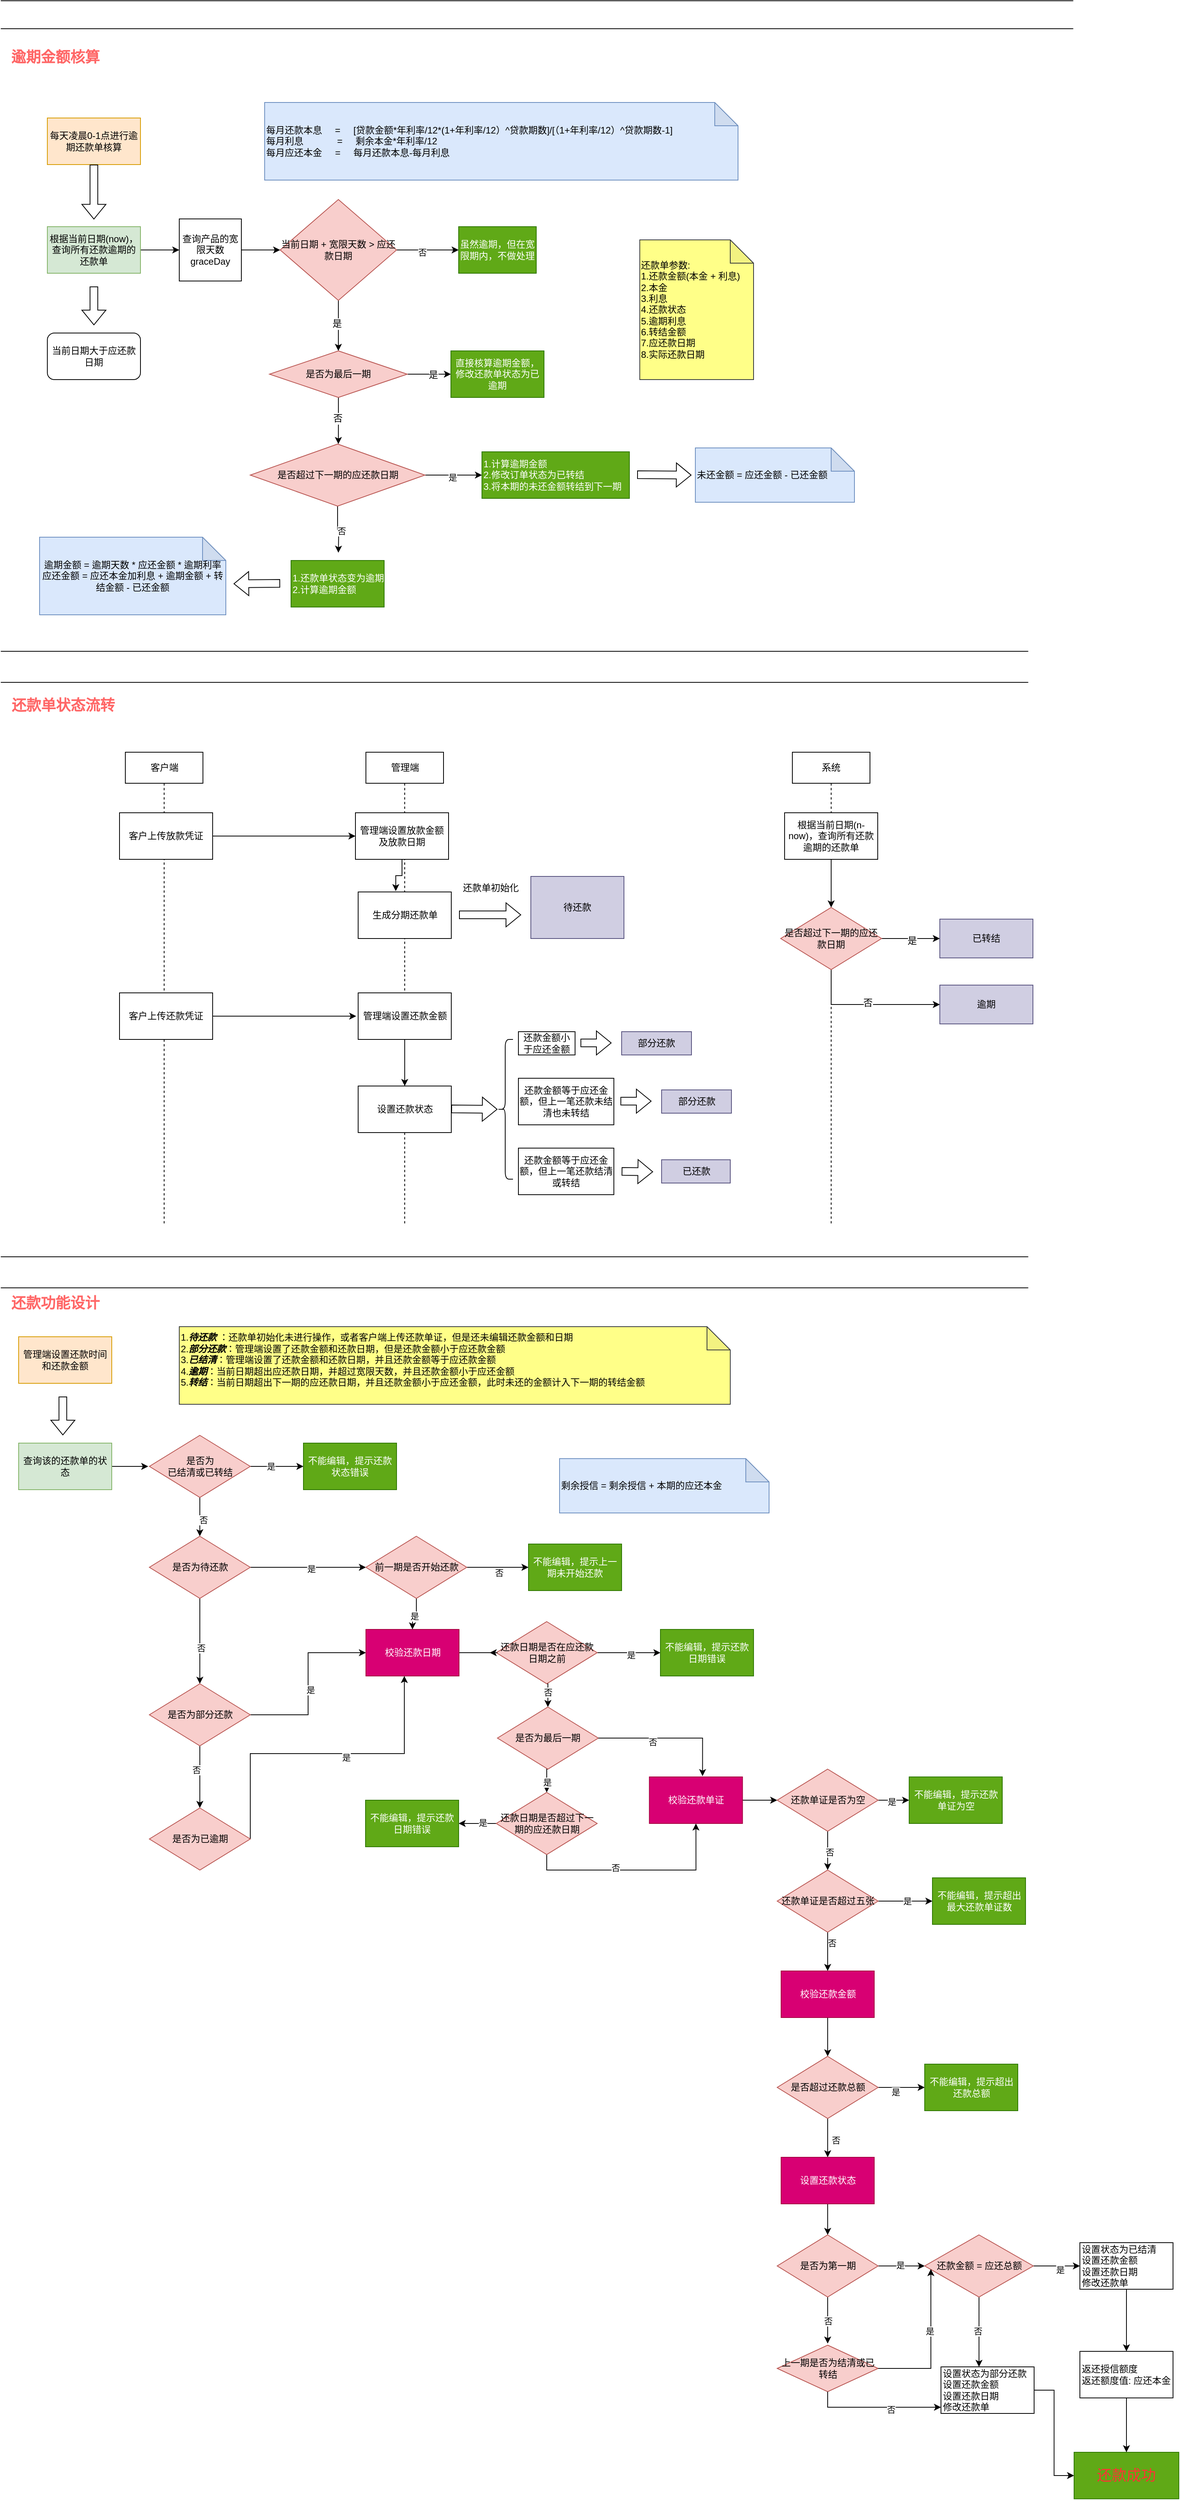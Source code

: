 <mxfile version="22.0.4" type="github">
  <diagram name="第 1 页" id="Aw3Pf0h6sJnKODZOu8LF">
    <mxGraphModel dx="1366" dy="710" grid="1" gridSize="10" guides="1" tooltips="1" connect="1" arrows="1" fold="1" page="1" pageScale="1" pageWidth="827" pageHeight="1169" math="0" shadow="0">
      <root>
        <mxCell id="0" />
        <mxCell id="1" parent="0" />
        <mxCell id="IFvYXQbIsYziRsAE9J6--2" value="每天凌晨0-1点进行逾期还款单核算" style="rounded=0;whiteSpace=wrap;html=1;fillColor=#ffe6cc;strokeColor=#d79b00;" parent="1" vertex="1">
          <mxGeometry x="100" y="183" width="120" height="60" as="geometry" />
        </mxCell>
        <mxCell id="IFvYXQbIsYziRsAE9J6--5" style="edgeStyle=orthogonalEdgeStyle;rounded=0;orthogonalLoop=1;jettySize=auto;html=1;exitX=1;exitY=0.5;exitDx=0;exitDy=0;" parent="1" source="IFvYXQbIsYziRsAE9J6--3" edge="1">
          <mxGeometry relative="1" as="geometry">
            <mxPoint x="270" y="353" as="targetPoint" />
          </mxGeometry>
        </mxCell>
        <mxCell id="IFvYXQbIsYziRsAE9J6--3" value="根据当前日期(now)，查询所有还款逾期的还款单" style="rounded=0;whiteSpace=wrap;html=1;fillColor=#d5e8d4;strokeColor=#82b366;" parent="1" vertex="1">
          <mxGeometry x="100" y="323" width="120" height="60" as="geometry" />
        </mxCell>
        <mxCell id="IFvYXQbIsYziRsAE9J6--4" value="" style="shape=flexArrow;endArrow=classic;html=1;rounded=0;" parent="1" source="IFvYXQbIsYziRsAE9J6--2" edge="1">
          <mxGeometry width="50" height="50" relative="1" as="geometry">
            <mxPoint x="160" y="293" as="sourcePoint" />
            <mxPoint x="160" y="313.711" as="targetPoint" />
          </mxGeometry>
        </mxCell>
        <mxCell id="IFvYXQbIsYziRsAE9J6--8" style="edgeStyle=orthogonalEdgeStyle;rounded=0;orthogonalLoop=1;jettySize=auto;html=1;" parent="1" source="IFvYXQbIsYziRsAE9J6--7" edge="1">
          <mxGeometry relative="1" as="geometry">
            <mxPoint x="400" y="353" as="targetPoint" />
          </mxGeometry>
        </mxCell>
        <mxCell id="IFvYXQbIsYziRsAE9J6--7" value="&lt;div&gt;查询产品的宽限天数&lt;/div&gt;&lt;div&gt;graceDay&lt;br&gt;&lt;/div&gt;" style="whiteSpace=wrap;html=1;aspect=fixed;" parent="1" vertex="1">
          <mxGeometry x="270" y="313" width="80" height="80" as="geometry" />
        </mxCell>
        <mxCell id="IFvYXQbIsYziRsAE9J6--11" style="edgeStyle=orthogonalEdgeStyle;rounded=0;orthogonalLoop=1;jettySize=auto;html=1;" parent="1" source="IFvYXQbIsYziRsAE9J6--9" edge="1">
          <mxGeometry relative="1" as="geometry">
            <mxPoint x="630" y="353" as="targetPoint" />
          </mxGeometry>
        </mxCell>
        <mxCell id="IFvYXQbIsYziRsAE9J6--12" value="否" style="edgeLabel;html=1;align=center;verticalAlign=middle;resizable=0;points=[];" parent="IFvYXQbIsYziRsAE9J6--11" vertex="1" connectable="0">
          <mxGeometry x="-0.18" y="-3" relative="1" as="geometry">
            <mxPoint as="offset" />
          </mxGeometry>
        </mxCell>
        <mxCell id="Zr8373-K24QdLeZp-8y8-16" style="edgeStyle=orthogonalEdgeStyle;rounded=0;orthogonalLoop=1;jettySize=auto;html=1;exitX=0.5;exitY=1;exitDx=0;exitDy=0;fontFamily=Helvetica;fontSize=12;fontColor=default;" parent="1" source="IFvYXQbIsYziRsAE9J6--9" edge="1">
          <mxGeometry relative="1" as="geometry">
            <mxPoint x="475" y="483" as="targetPoint" />
          </mxGeometry>
        </mxCell>
        <mxCell id="Zr8373-K24QdLeZp-8y8-17" value="是" style="edgeLabel;html=1;align=center;verticalAlign=middle;resizable=0;points=[];fontSize=12;fontFamily=Helvetica;fontColor=default;" parent="Zr8373-K24QdLeZp-8y8-16" vertex="1" connectable="0">
          <mxGeometry x="-0.084" y="-2" relative="1" as="geometry">
            <mxPoint as="offset" />
          </mxGeometry>
        </mxCell>
        <mxCell id="IFvYXQbIsYziRsAE9J6--9" value="当前日期 + 宽限天数 &amp;gt; 应还款日期" style="rhombus;whiteSpace=wrap;html=1;fillColor=#f8cecc;strokeColor=#b85450;" parent="1" vertex="1">
          <mxGeometry x="400" y="288" width="150" height="130" as="geometry" />
        </mxCell>
        <mxCell id="IFvYXQbIsYziRsAE9J6--13" value="虽然逾期，但在宽限期内，不做处理" style="rounded=0;whiteSpace=wrap;html=1;fillColor=#60a917;fontColor=#ffffff;strokeColor=#2D7600;" parent="1" vertex="1">
          <mxGeometry x="630" y="323" width="100" height="60" as="geometry" />
        </mxCell>
        <mxCell id="Zr8373-K24QdLeZp-8y8-1" style="edgeStyle=orthogonalEdgeStyle;rounded=0;orthogonalLoop=1;jettySize=auto;html=1;exitX=1;exitY=0.5;exitDx=0;exitDy=0;" parent="1" source="IFvYXQbIsYziRsAE9J6--17" edge="1">
          <mxGeometry relative="1" as="geometry">
            <mxPoint x="660" y="643" as="targetPoint" />
          </mxGeometry>
        </mxCell>
        <mxCell id="Zr8373-K24QdLeZp-8y8-2" value="是" style="edgeLabel;html=1;align=center;verticalAlign=middle;resizable=0;points=[];" parent="Zr8373-K24QdLeZp-8y8-1" vertex="1" connectable="0">
          <mxGeometry x="-0.055" y="-3" relative="1" as="geometry">
            <mxPoint as="offset" />
          </mxGeometry>
        </mxCell>
        <mxCell id="Zr8373-K24QdLeZp-8y8-4" style="edgeStyle=orthogonalEdgeStyle;rounded=0;orthogonalLoop=1;jettySize=auto;html=1;" parent="1" source="IFvYXQbIsYziRsAE9J6--17" edge="1">
          <mxGeometry relative="1" as="geometry">
            <mxPoint x="475" y="743" as="targetPoint" />
          </mxGeometry>
        </mxCell>
        <mxCell id="Zr8373-K24QdLeZp-8y8-5" value="否" style="edgeLabel;html=1;align=center;verticalAlign=middle;resizable=0;points=[];" parent="Zr8373-K24QdLeZp-8y8-4" vertex="1" connectable="0">
          <mxGeometry x="0.073" y="3" relative="1" as="geometry">
            <mxPoint as="offset" />
          </mxGeometry>
        </mxCell>
        <mxCell id="IFvYXQbIsYziRsAE9J6--17" value="是否超过下一期的应还款日期" style="rhombus;whiteSpace=wrap;html=1;fillColor=#f8cecc;strokeColor=#b85450;" parent="1" vertex="1">
          <mxGeometry x="361.5" y="603" width="225" height="80" as="geometry" />
        </mxCell>
        <mxCell id="Zr8373-K24QdLeZp-8y8-3" value="&lt;div&gt;1.计算逾期金额&lt;/div&gt;&lt;div&gt;2.修改订单状态为已转结&lt;/div&gt;&lt;div&gt;3.将本期的未还金额转结到下一期&lt;br&gt;&lt;/div&gt;" style="rounded=0;whiteSpace=wrap;html=1;align=left;fillColor=#60a917;fontColor=#ffffff;strokeColor=#2D7600;" parent="1" vertex="1">
          <mxGeometry x="660" y="613" width="190" height="60" as="geometry" />
        </mxCell>
        <mxCell id="Zr8373-K24QdLeZp-8y8-6" value="&lt;div align=&quot;left&quot;&gt;1.还款单状态变为逾期&lt;/div&gt;&lt;div align=&quot;left&quot;&gt;2.计算逾期金额&lt;br&gt;&lt;/div&gt;" style="rounded=0;whiteSpace=wrap;html=1;align=left;fillColor=#60a917;fontColor=#ffffff;strokeColor=#2D7600;" parent="1" vertex="1">
          <mxGeometry x="414" y="753" width="120" height="60" as="geometry" />
        </mxCell>
        <mxCell id="Zr8373-K24QdLeZp-8y8-12" value="&lt;div&gt;每月还款本息&amp;nbsp;&amp;nbsp;&amp;nbsp;&amp;nbsp; = &lt;span style=&quot;&quot;&gt;&lt;span style=&quot;&quot;&gt;&amp;nbsp;&amp;nbsp;&amp;nbsp;&amp;nbsp;&lt;/span&gt;&lt;/span&gt;[贷款金额*年利率/12*(1+年利率/12）^贷款期数]/[（1+年利率/12）^贷款期数-1]&lt;span style=&quot;&quot; data-eleid=&quot;4&quot; class=&quot;text-only&quot;&gt;&lt;br&gt;&lt;/span&gt;&lt;/div&gt;&lt;div&gt;&lt;span style=&quot;&quot; data-eleid=&quot;7&quot; class=&quot;text-only&quot;&gt;每月利息&amp;nbsp;&amp;nbsp;&amp;nbsp;&amp;nbsp;&amp;nbsp;&amp;nbsp;&amp;nbsp;&amp;nbsp;&lt;span style=&quot;&quot;&gt;&lt;span style=&quot;&quot;&gt;&amp;nbsp;&amp;nbsp;&amp;nbsp;&amp;nbsp;&lt;/span&gt;&lt;/span&gt; = &lt;span style=&quot;&quot;&gt;&lt;span style=&quot;&quot;&gt;&amp;nbsp;&amp;nbsp;&amp;nbsp;&amp;nbsp;&lt;/span&gt;&lt;/span&gt;剩余本金*年利率/12&lt;/span&gt;&lt;span style=&quot;&quot; data-eleid=&quot;6&quot; class=&quot;text-only&quot;&gt;&lt;/span&gt;&lt;span style=&quot;&quot; data-eleid=&quot;9&quot; class=&quot;text-only&quot;&gt;&lt;br&gt;&lt;/span&gt;&lt;/div&gt;&lt;div&gt;&lt;span style=&quot;&quot; data-eleid=&quot;9&quot; class=&quot;text-only&quot;&gt;每月应还本金&lt;span style=&quot;&quot;&gt;&lt;span style=&quot;&quot;&gt;&amp;nbsp;&amp;nbsp;&amp;nbsp;&amp;nbsp;&lt;/span&gt;&lt;/span&gt; = &lt;span style=&quot;&quot;&gt;&lt;span style=&quot;&quot;&gt;&amp;nbsp;&amp;nbsp;&amp;nbsp;&amp;nbsp;&lt;/span&gt;&lt;/span&gt;每月还款本息-每月利息&lt;/span&gt;&lt;/div&gt;" style="shape=note;whiteSpace=wrap;html=1;backgroundOutline=1;darkOpacity=0.05;rounded=0;strokeColor=#6c8ebf;fontFamily=Helvetica;fontSize=12;fillColor=#dae8fc;align=left;" parent="1" vertex="1">
          <mxGeometry x="380" y="163" width="610" height="100" as="geometry" />
        </mxCell>
        <mxCell id="Zr8373-K24QdLeZp-8y8-14" value="" style="shape=flexArrow;endArrow=classic;html=1;rounded=0;fontFamily=Helvetica;fontSize=12;fontColor=default;" parent="1" edge="1">
          <mxGeometry width="50" height="50" relative="1" as="geometry">
            <mxPoint x="400" y="782.5" as="sourcePoint" />
            <mxPoint x="340" y="783" as="targetPoint" />
          </mxGeometry>
        </mxCell>
        <mxCell id="Zr8373-K24QdLeZp-8y8-15" value="&lt;div&gt;逾期金额 = 逾期天数 * 应还金额 * 逾期利率&lt;/div&gt;&lt;div&gt;应还金额 = 应还本金加利息 + 逾期金额 + 转结金额 - 已还金额 &lt;br&gt;&lt;/div&gt;" style="shape=note;whiteSpace=wrap;html=1;backgroundOutline=1;darkOpacity=0.05;rounded=0;strokeColor=#6c8ebf;fontFamily=Helvetica;fontSize=12;fillColor=#dae8fc;" parent="1" vertex="1">
          <mxGeometry x="90" y="723" width="240" height="100" as="geometry" />
        </mxCell>
        <mxCell id="Zr8373-K24QdLeZp-8y8-19" style="edgeStyle=orthogonalEdgeStyle;rounded=0;orthogonalLoop=1;jettySize=auto;html=1;fontFamily=Helvetica;fontSize=12;fontColor=default;" parent="1" source="Zr8373-K24QdLeZp-8y8-18" edge="1">
          <mxGeometry relative="1" as="geometry">
            <mxPoint x="475" y="603" as="targetPoint" />
          </mxGeometry>
        </mxCell>
        <mxCell id="Zr8373-K24QdLeZp-8y8-20" value="否" style="edgeLabel;html=1;align=center;verticalAlign=middle;resizable=0;points=[];fontSize=12;fontFamily=Helvetica;fontColor=default;" parent="Zr8373-K24QdLeZp-8y8-19" vertex="1" connectable="0">
          <mxGeometry x="-0.105" y="-1" relative="1" as="geometry">
            <mxPoint as="offset" />
          </mxGeometry>
        </mxCell>
        <mxCell id="Zr8373-K24QdLeZp-8y8-21" style="edgeStyle=orthogonalEdgeStyle;rounded=0;orthogonalLoop=1;jettySize=auto;html=1;exitX=1;exitY=0.5;exitDx=0;exitDy=0;fontFamily=Helvetica;fontSize=12;fontColor=default;" parent="1" source="Zr8373-K24QdLeZp-8y8-18" edge="1">
          <mxGeometry relative="1" as="geometry">
            <mxPoint x="620" y="513" as="targetPoint" />
          </mxGeometry>
        </mxCell>
        <mxCell id="Zr8373-K24QdLeZp-8y8-22" value="是" style="edgeLabel;html=1;align=center;verticalAlign=middle;resizable=0;points=[];fontSize=12;fontFamily=Helvetica;fontColor=default;" parent="Zr8373-K24QdLeZp-8y8-21" vertex="1" connectable="0">
          <mxGeometry x="0.191" relative="1" as="geometry">
            <mxPoint as="offset" />
          </mxGeometry>
        </mxCell>
        <mxCell id="Zr8373-K24QdLeZp-8y8-18" value="是否为最后一期" style="rhombus;whiteSpace=wrap;html=1;fillColor=#f8cecc;strokeColor=#b85450;" parent="1" vertex="1">
          <mxGeometry x="386.25" y="483" width="177.5" height="60" as="geometry" />
        </mxCell>
        <mxCell id="Zr8373-K24QdLeZp-8y8-23" value="直接核算逾期金额，修改还款单状态为已逾期" style="rounded=0;whiteSpace=wrap;html=1;strokeColor=#2D7600;fontFamily=Helvetica;fontSize=12;fontColor=#ffffff;fillColor=#60a917;" parent="1" vertex="1">
          <mxGeometry x="620" y="483" width="120" height="60" as="geometry" />
        </mxCell>
        <mxCell id="Zr8373-K24QdLeZp-8y8-24" value="" style="shape=flexArrow;endArrow=classic;html=1;rounded=0;fontFamily=Helvetica;fontSize=12;fontColor=default;" parent="1" edge="1">
          <mxGeometry width="50" height="50" relative="1" as="geometry">
            <mxPoint x="860" y="642.5" as="sourcePoint" />
            <mxPoint x="930" y="643" as="targetPoint" />
          </mxGeometry>
        </mxCell>
        <mxCell id="Zr8373-K24QdLeZp-8y8-25" value="&lt;div&gt;未还金额 = 应还金额 - 已还金额 &lt;br&gt;&lt;/div&gt;" style="shape=note;whiteSpace=wrap;html=1;backgroundOutline=1;darkOpacity=0.05;rounded=0;strokeColor=#6c8ebf;fontFamily=Helvetica;fontSize=12;fillColor=#dae8fc;align=left;" parent="1" vertex="1">
          <mxGeometry x="935" y="608" width="205" height="70" as="geometry" />
        </mxCell>
        <mxCell id="Zr8373-K24QdLeZp-8y8-26" value="" style="shape=link;html=1;rounded=0;fontFamily=Helvetica;fontSize=12;fontColor=default;width=40;" parent="1" edge="1">
          <mxGeometry width="100" relative="1" as="geometry">
            <mxPoint x="40" y="890" as="sourcePoint" />
            <mxPoint x="1364" y="890" as="targetPoint" />
          </mxGeometry>
        </mxCell>
        <mxCell id="Zr8373-K24QdLeZp-8y8-27" value="" style="shape=link;html=1;rounded=0;fontFamily=Helvetica;fontSize=12;fontColor=default;width=36;" parent="1" edge="1">
          <mxGeometry width="100" relative="1" as="geometry">
            <mxPoint x="40" y="50" as="sourcePoint" />
            <mxPoint x="1422" y="50" as="targetPoint" />
          </mxGeometry>
        </mxCell>
        <mxCell id="Zr8373-K24QdLeZp-8y8-28" value="&lt;font color=&quot;#ff6666&quot; style=&quot;font-size: 19px;&quot;&gt;&lt;b style=&quot;font-size: 19px;&quot;&gt;&lt;font style=&quot;font-size: 19px;&quot;&gt;逾期金额核算&lt;/font&gt;&lt;/b&gt;&lt;/font&gt;" style="text;html=1;align=center;verticalAlign=middle;resizable=0;points=[];autosize=1;strokeColor=none;fillColor=none;fontSize=19;fontFamily=Helvetica;fontColor=default;" parent="1" vertex="1">
          <mxGeometry x="40" y="85" width="140" height="40" as="geometry" />
        </mxCell>
        <mxCell id="Zr8373-K24QdLeZp-8y8-183" value="&lt;font color=&quot;#ff6666&quot;&gt;&lt;b&gt;还款单状态流转&lt;/b&gt;&lt;/font&gt;" style="text;html=1;align=center;verticalAlign=middle;resizable=0;points=[];autosize=1;strokeColor=none;fillColor=none;fontSize=19;fontFamily=Helvetica;fontColor=default;" parent="1" vertex="1">
          <mxGeometry x="40" y="920" width="160" height="40" as="geometry" />
        </mxCell>
        <mxCell id="Zr8373-K24QdLeZp-8y8-184" value="待还款" style="rounded=0;whiteSpace=wrap;html=1;strokeColor=#56517e;fontFamily=Helvetica;fontSize=12;fillColor=#d0cee2;" parent="1" vertex="1">
          <mxGeometry x="723" y="1160" width="120" height="80" as="geometry" />
        </mxCell>
        <mxCell id="Zr8373-K24QdLeZp-8y8-185" value="已转结" style="rounded=0;whiteSpace=wrap;html=1;strokeColor=#56517e;fontFamily=Helvetica;fontSize=12;fillColor=#d0cee2;" parent="1" vertex="1">
          <mxGeometry x="1250" y="1215" width="120" height="50" as="geometry" />
        </mxCell>
        <mxCell id="Zr8373-K24QdLeZp-8y8-186" value="逾期" style="rounded=0;whiteSpace=wrap;html=1;strokeColor=#56517e;fontFamily=Helvetica;fontSize=12;fillColor=#d0cee2;" parent="1" vertex="1">
          <mxGeometry x="1250" y="1300" width="120" height="50" as="geometry" />
        </mxCell>
        <mxCell id="Zr8373-K24QdLeZp-8y8-187" value="已还款" style="rounded=0;whiteSpace=wrap;html=1;strokeColor=#56517e;fontFamily=Helvetica;fontSize=12;fillColor=#d0cee2;" parent="1" vertex="1">
          <mxGeometry x="891.5" y="1525" width="88.5" height="30" as="geometry" />
        </mxCell>
        <mxCell id="Zr8373-K24QdLeZp-8y8-188" value="部分还款" style="rounded=0;whiteSpace=wrap;html=1;strokeColor=#56517e;fontFamily=Helvetica;fontSize=12;fillColor=#d0cee2;" parent="1" vertex="1">
          <mxGeometry x="840" y="1360" width="90" height="30" as="geometry" />
        </mxCell>
        <mxCell id="Zr8373-K24QdLeZp-8y8-202" style="edgeStyle=orthogonalEdgeStyle;rounded=0;orthogonalLoop=1;jettySize=auto;html=1;exitX=1;exitY=0.5;exitDx=0;exitDy=0;entryX=0;entryY=0.5;entryDx=0;entryDy=0;fontFamily=Helvetica;fontSize=12;fontColor=default;" parent="1" source="Zr8373-K24QdLeZp-8y8-194" target="Zr8373-K24QdLeZp-8y8-201" edge="1">
          <mxGeometry relative="1" as="geometry" />
        </mxCell>
        <mxCell id="Zr8373-K24QdLeZp-8y8-203" style="edgeStyle=orthogonalEdgeStyle;rounded=0;orthogonalLoop=1;jettySize=auto;html=1;exitX=1;exitY=0.5;exitDx=0;exitDy=0;fontFamily=Helvetica;fontSize=12;fontColor=default;" parent="1" source="Zr8373-K24QdLeZp-8y8-201" edge="1">
          <mxGeometry relative="1" as="geometry">
            <mxPoint x="583" y="1108" as="targetPoint" />
          </mxGeometry>
        </mxCell>
        <mxCell id="Zr8373-K24QdLeZp-8y8-210" value="客户端" style="shape=umlLifeline;perimeter=lifelinePerimeter;whiteSpace=wrap;html=1;container=1;dropTarget=0;collapsible=0;recursiveResize=0;outlineConnect=0;portConstraint=eastwest;newEdgeStyle={&quot;curved&quot;:0,&quot;rounded&quot;:0};rounded=0;strokeColor=default;fontFamily=Helvetica;fontSize=12;fontColor=default;fillColor=default;" parent="1" vertex="1">
          <mxGeometry x="200.5" y="1000" width="100" height="610" as="geometry" />
        </mxCell>
        <mxCell id="Zr8373-K24QdLeZp-8y8-211" value="管理端" style="shape=umlLifeline;perimeter=lifelinePerimeter;whiteSpace=wrap;html=1;container=1;dropTarget=0;collapsible=0;recursiveResize=0;outlineConnect=0;portConstraint=eastwest;newEdgeStyle={&quot;curved&quot;:0,&quot;rounded&quot;:0};rounded=0;strokeColor=default;fontFamily=Helvetica;fontSize=12;fontColor=default;fillColor=default;" parent="1" vertex="1">
          <mxGeometry x="510.5" y="1000" width="100" height="610" as="geometry" />
        </mxCell>
        <mxCell id="Zr8373-K24QdLeZp-8y8-212" value="系统" style="shape=umlLifeline;perimeter=lifelinePerimeter;whiteSpace=wrap;html=1;container=1;dropTarget=0;collapsible=0;recursiveResize=0;outlineConnect=0;portConstraint=eastwest;newEdgeStyle={&quot;curved&quot;:0,&quot;rounded&quot;:0};rounded=0;strokeColor=default;fontFamily=Helvetica;fontSize=12;fontColor=default;fillColor=default;" parent="1" vertex="1">
          <mxGeometry x="1060" y="1000" width="100" height="610" as="geometry" />
        </mxCell>
        <mxCell id="Zr8373-K24QdLeZp-8y8-194" value="客户上传放款凭证" style="rounded=0;whiteSpace=wrap;html=1;strokeColor=default;fontFamily=Helvetica;fontSize=12;fontColor=default;fillColor=default;" parent="1" vertex="1">
          <mxGeometry x="193" y="1078" width="120" height="60" as="geometry" />
        </mxCell>
        <mxCell id="Zr8373-K24QdLeZp-8y8-204" value="生成分期还款单" style="rounded=0;whiteSpace=wrap;html=1;strokeColor=default;fontFamily=Helvetica;fontSize=12;fontColor=default;fillColor=default;" parent="1" vertex="1">
          <mxGeometry x="500.5" y="1180" width="120" height="60" as="geometry" />
        </mxCell>
        <mxCell id="Zr8373-K24QdLeZp-8y8-219" style="edgeStyle=orthogonalEdgeStyle;rounded=0;orthogonalLoop=1;jettySize=auto;html=1;entryX=0.404;entryY=-0.017;entryDx=0;entryDy=0;entryPerimeter=0;fontFamily=Helvetica;fontSize=12;fontColor=default;" parent="1" source="Zr8373-K24QdLeZp-8y8-201" target="Zr8373-K24QdLeZp-8y8-204" edge="1">
          <mxGeometry relative="1" as="geometry" />
        </mxCell>
        <mxCell id="Zr8373-K24QdLeZp-8y8-201" value="管理端设置放款金额及放款日期" style="rounded=0;whiteSpace=wrap;html=1;strokeColor=default;fontFamily=Helvetica;fontSize=12;fontColor=default;fillColor=default;" parent="1" vertex="1">
          <mxGeometry x="497" y="1078" width="120" height="60" as="geometry" />
        </mxCell>
        <mxCell id="Zr8373-K24QdLeZp-8y8-214" value="" style="shape=flexArrow;endArrow=classic;html=1;rounded=0;fontFamily=Helvetica;fontSize=12;fontColor=default;" parent="1" edge="1">
          <mxGeometry width="50" height="50" relative="1" as="geometry">
            <mxPoint x="630.5" y="1209.5" as="sourcePoint" />
            <mxPoint x="710.5" y="1209.5" as="targetPoint" />
          </mxGeometry>
        </mxCell>
        <mxCell id="Zr8373-K24QdLeZp-8y8-215" value="还款单初始化" style="text;html=1;align=center;verticalAlign=middle;resizable=0;points=[];autosize=1;strokeColor=none;fillColor=none;fontSize=12;fontFamily=Helvetica;fontColor=default;" parent="1" vertex="1">
          <mxGeometry x="620.5" y="1160" width="100" height="30" as="geometry" />
        </mxCell>
        <mxCell id="Zr8373-K24QdLeZp-8y8-218" style="edgeStyle=orthogonalEdgeStyle;rounded=0;orthogonalLoop=1;jettySize=auto;html=1;fontFamily=Helvetica;fontSize=12;fontColor=default;" parent="1" source="Zr8373-K24QdLeZp-8y8-216" edge="1">
          <mxGeometry relative="1" as="geometry">
            <mxPoint x="498" y="1340" as="targetPoint" />
          </mxGeometry>
        </mxCell>
        <mxCell id="Zr8373-K24QdLeZp-8y8-216" value="客户上传还款凭证" style="rounded=0;whiteSpace=wrap;html=1;strokeColor=default;fontFamily=Helvetica;fontSize=12;fontColor=default;fillColor=default;" parent="1" vertex="1">
          <mxGeometry x="193" y="1310" width="120" height="60" as="geometry" />
        </mxCell>
        <mxCell id="Zr8373-K24QdLeZp-8y8-226" style="edgeStyle=orthogonalEdgeStyle;rounded=0;orthogonalLoop=1;jettySize=auto;html=1;fontFamily=Helvetica;fontSize=12;fontColor=default;" parent="1" source="Zr8373-K24QdLeZp-8y8-217" target="Zr8373-K24QdLeZp-8y8-222" edge="1">
          <mxGeometry relative="1" as="geometry" />
        </mxCell>
        <mxCell id="Zr8373-K24QdLeZp-8y8-217" value="管理端设置还款金额" style="rounded=0;whiteSpace=wrap;html=1;strokeColor=default;fontFamily=Helvetica;fontSize=12;fontColor=default;fillColor=default;" parent="1" vertex="1">
          <mxGeometry x="500.5" y="1310" width="120" height="60" as="geometry" />
        </mxCell>
        <mxCell id="Zr8373-K24QdLeZp-8y8-222" value="设置还款状态" style="rounded=0;whiteSpace=wrap;html=1;strokeColor=default;fontFamily=Helvetica;fontSize=12;fontColor=default;fillColor=default;" parent="1" vertex="1">
          <mxGeometry x="500.5" y="1430" width="120" height="60" as="geometry" />
        </mxCell>
        <mxCell id="Zr8373-K24QdLeZp-8y8-227" value="" style="shape=flexArrow;endArrow=classic;html=1;rounded=0;fontFamily=Helvetica;fontSize=12;fontColor=default;" parent="1" edge="1">
          <mxGeometry width="50" height="50" relative="1" as="geometry">
            <mxPoint x="620.5" y="1459.5" as="sourcePoint" />
            <mxPoint x="680" y="1460" as="targetPoint" />
          </mxGeometry>
        </mxCell>
        <mxCell id="Zr8373-K24QdLeZp-8y8-229" value="" style="shape=curlyBracket;whiteSpace=wrap;html=1;rounded=1;labelPosition=left;verticalLabelPosition=middle;align=right;verticalAlign=middle;strokeColor=default;fontFamily=Helvetica;fontSize=12;fontColor=default;fillColor=default;size=0.5;" parent="1" vertex="1">
          <mxGeometry x="680" y="1370" width="20" height="180" as="geometry" />
        </mxCell>
        <mxCell id="Zr8373-K24QdLeZp-8y8-230" value="还款金额小于应还金额" style="rounded=0;whiteSpace=wrap;html=1;strokeColor=default;fontFamily=Helvetica;fontSize=12;fontColor=default;fillColor=default;" parent="1" vertex="1">
          <mxGeometry x="707" y="1360" width="73" height="30" as="geometry" />
        </mxCell>
        <mxCell id="Zr8373-K24QdLeZp-8y8-231" value="" style="shape=flexArrow;endArrow=classic;html=1;rounded=0;fontFamily=Helvetica;fontSize=12;fontColor=default;" parent="1" edge="1">
          <mxGeometry width="50" height="50" relative="1" as="geometry">
            <mxPoint x="787" y="1374.5" as="sourcePoint" />
            <mxPoint x="827" y="1374.5" as="targetPoint" />
          </mxGeometry>
        </mxCell>
        <mxCell id="Zr8373-K24QdLeZp-8y8-232" value="还款金额等于应还金额，但上一笔还款未结清也未转结" style="rounded=0;whiteSpace=wrap;html=1;strokeColor=default;fontFamily=Helvetica;fontSize=12;fontColor=default;fillColor=default;" parent="1" vertex="1">
          <mxGeometry x="707" y="1420" width="123" height="60" as="geometry" />
        </mxCell>
        <mxCell id="Zr8373-K24QdLeZp-8y8-233" value="部分还款" style="rounded=0;whiteSpace=wrap;html=1;strokeColor=#56517e;fontFamily=Helvetica;fontSize=12;fillColor=#d0cee2;" parent="1" vertex="1">
          <mxGeometry x="891.5" y="1435" width="90" height="30" as="geometry" />
        </mxCell>
        <mxCell id="Zr8373-K24QdLeZp-8y8-234" value="" style="shape=flexArrow;endArrow=classic;html=1;rounded=0;fontFamily=Helvetica;fontSize=12;fontColor=default;" parent="1" edge="1">
          <mxGeometry width="50" height="50" relative="1" as="geometry">
            <mxPoint x="838.5" y="1449.5" as="sourcePoint" />
            <mxPoint x="878.5" y="1449.5" as="targetPoint" />
          </mxGeometry>
        </mxCell>
        <mxCell id="Zr8373-K24QdLeZp-8y8-235" value="还款金额等于应还金额，但上一笔还款结清或转结" style="rounded=0;whiteSpace=wrap;html=1;strokeColor=default;fontFamily=Helvetica;fontSize=12;fontColor=default;fillColor=default;" parent="1" vertex="1">
          <mxGeometry x="707" y="1510" width="123" height="60" as="geometry" />
        </mxCell>
        <mxCell id="Zr8373-K24QdLeZp-8y8-236" value="" style="shape=flexArrow;endArrow=classic;html=1;rounded=0;fontFamily=Helvetica;fontSize=12;fontColor=default;" parent="1" edge="1">
          <mxGeometry width="50" height="50" relative="1" as="geometry">
            <mxPoint x="840" y="1540" as="sourcePoint" />
            <mxPoint x="880.5" y="1540.5" as="targetPoint" />
          </mxGeometry>
        </mxCell>
        <mxCell id="Zr8373-K24QdLeZp-8y8-240" style="edgeStyle=orthogonalEdgeStyle;rounded=0;orthogonalLoop=1;jettySize=auto;html=1;fontFamily=Helvetica;fontSize=12;fontColor=default;" parent="1" source="Zr8373-K24QdLeZp-8y8-238" target="Zr8373-K24QdLeZp-8y8-239" edge="1">
          <mxGeometry relative="1" as="geometry" />
        </mxCell>
        <mxCell id="Zr8373-K24QdLeZp-8y8-238" value="根据当前日期(n-now)，查询所有还款逾期的还款单" style="rounded=0;whiteSpace=wrap;html=1;" parent="1" vertex="1">
          <mxGeometry x="1050" y="1078" width="120" height="60" as="geometry" />
        </mxCell>
        <mxCell id="Zr8373-K24QdLeZp-8y8-241" style="edgeStyle=orthogonalEdgeStyle;rounded=0;orthogonalLoop=1;jettySize=auto;html=1;exitX=1;exitY=0.5;exitDx=0;exitDy=0;fontFamily=Helvetica;fontSize=12;fontColor=default;" parent="1" source="Zr8373-K24QdLeZp-8y8-239" edge="1">
          <mxGeometry relative="1" as="geometry">
            <mxPoint x="1250" y="1240" as="targetPoint" />
          </mxGeometry>
        </mxCell>
        <mxCell id="Zr8373-K24QdLeZp-8y8-242" value="是" style="edgeLabel;html=1;align=center;verticalAlign=middle;resizable=0;points=[];fontSize=12;fontFamily=Helvetica;fontColor=default;" parent="Zr8373-K24QdLeZp-8y8-241" vertex="1" connectable="0">
          <mxGeometry x="0.046" y="-2" relative="1" as="geometry">
            <mxPoint as="offset" />
          </mxGeometry>
        </mxCell>
        <mxCell id="Zr8373-K24QdLeZp-8y8-243" style="edgeStyle=orthogonalEdgeStyle;rounded=0;orthogonalLoop=1;jettySize=auto;html=1;exitX=0.5;exitY=1;exitDx=0;exitDy=0;fontFamily=Helvetica;fontSize=12;fontColor=default;entryX=0;entryY=0.5;entryDx=0;entryDy=0;" parent="1" source="Zr8373-K24QdLeZp-8y8-239" target="Zr8373-K24QdLeZp-8y8-186" edge="1">
          <mxGeometry relative="1" as="geometry">
            <mxPoint x="1240" y="1350" as="targetPoint" />
          </mxGeometry>
        </mxCell>
        <mxCell id="Zr8373-K24QdLeZp-8y8-244" value="否" style="edgeLabel;html=1;align=center;verticalAlign=middle;resizable=0;points=[];fontSize=12;fontFamily=Helvetica;fontColor=default;" parent="Zr8373-K24QdLeZp-8y8-243" vertex="1" connectable="0">
          <mxGeometry x="-0.005" y="2" relative="1" as="geometry">
            <mxPoint as="offset" />
          </mxGeometry>
        </mxCell>
        <mxCell id="Zr8373-K24QdLeZp-8y8-239" value="是否超过下一期的应还款日期" style="rhombus;whiteSpace=wrap;html=1;fillColor=#f8cecc;strokeColor=#b85450;" parent="1" vertex="1">
          <mxGeometry x="1045" y="1200" width="130" height="80" as="geometry" />
        </mxCell>
        <mxCell id="Zr8373-K24QdLeZp-8y8-249" value="" style="shape=link;html=1;rounded=0;fontFamily=Helvetica;fontSize=12;fontColor=default;width=40;" parent="1" edge="1">
          <mxGeometry width="100" relative="1" as="geometry">
            <mxPoint x="40" y="1670" as="sourcePoint" />
            <mxPoint x="1364" y="1670" as="targetPoint" />
          </mxGeometry>
        </mxCell>
        <mxCell id="2_UDLm3RMH8MQwXrRxa8-1" value="" style="shape=flexArrow;endArrow=classic;html=1;rounded=0;" edge="1" parent="1">
          <mxGeometry width="50" height="50" relative="1" as="geometry">
            <mxPoint x="160" y="400" as="sourcePoint" />
            <mxPoint x="160" y="450" as="targetPoint" />
          </mxGeometry>
        </mxCell>
        <mxCell id="2_UDLm3RMH8MQwXrRxa8-2" value="当前日期大于应还款日期" style="rounded=1;whiteSpace=wrap;html=1;" vertex="1" parent="1">
          <mxGeometry x="100" y="460" width="120" height="60" as="geometry" />
        </mxCell>
        <mxCell id="2_UDLm3RMH8MQwXrRxa8-3" value="&lt;div align=&quot;left&quot;&gt;还款单参数:&lt;/div&gt;&lt;div align=&quot;left&quot;&gt;1.还款金额(本金 + 利息)&lt;/div&gt;&lt;div align=&quot;left&quot;&gt;2.本金&lt;/div&gt;&lt;div align=&quot;left&quot;&gt;3.利息&lt;/div&gt;&lt;div align=&quot;left&quot;&gt;4.还款状态&lt;/div&gt;&lt;div align=&quot;left&quot;&gt;5.逾期利息&lt;/div&gt;&lt;div align=&quot;left&quot;&gt;6.转结金额&lt;/div&gt;&lt;div align=&quot;left&quot;&gt;7.应还款日期&lt;/div&gt;&lt;div align=&quot;left&quot;&gt;8.实际还款日期&lt;br&gt;&lt;/div&gt;" style="shape=note;whiteSpace=wrap;html=1;backgroundOutline=1;darkOpacity=0.05;fillColor=#ffff88;strokeColor=#36393d;align=left;" vertex="1" parent="1">
          <mxGeometry x="863.38" y="340" width="146.62" height="180" as="geometry" />
        </mxCell>
        <mxCell id="2_UDLm3RMH8MQwXrRxa8-6" value="&lt;font color=&quot;#ff6666&quot;&gt;&lt;b&gt;还款功能设计&lt;/b&gt;&lt;/font&gt;" style="text;html=1;align=center;verticalAlign=middle;resizable=0;points=[];autosize=1;strokeColor=none;fillColor=none;fontSize=19;fontFamily=Helvetica;fontColor=default;" vertex="1" parent="1">
          <mxGeometry x="40" y="1690" width="140" height="40" as="geometry" />
        </mxCell>
        <mxCell id="2_UDLm3RMH8MQwXrRxa8-7" value="管理端设置还款时间和还款金额" style="rounded=0;whiteSpace=wrap;html=1;strokeColor=#d79b00;fontFamily=Helvetica;fontSize=12;fillColor=#ffe6cc;" vertex="1" parent="1">
          <mxGeometry x="63" y="1753" width="120" height="60" as="geometry" />
        </mxCell>
        <mxCell id="2_UDLm3RMH8MQwXrRxa8-8" value="" style="shape=flexArrow;endArrow=classic;html=1;rounded=0;" edge="1" parent="1">
          <mxGeometry width="50" height="50" relative="1" as="geometry">
            <mxPoint x="120" y="1830" as="sourcePoint" />
            <mxPoint x="120" y="1880" as="targetPoint" />
          </mxGeometry>
        </mxCell>
        <mxCell id="2_UDLm3RMH8MQwXrRxa8-12" style="edgeStyle=orthogonalEdgeStyle;rounded=0;orthogonalLoop=1;jettySize=auto;html=1;" edge="1" parent="1" source="2_UDLm3RMH8MQwXrRxa8-9">
          <mxGeometry relative="1" as="geometry">
            <mxPoint x="230" y="1920" as="targetPoint" />
          </mxGeometry>
        </mxCell>
        <mxCell id="2_UDLm3RMH8MQwXrRxa8-9" value="查询该的还款单的状态" style="rounded=0;whiteSpace=wrap;html=1;fillColor=#d5e8d4;strokeColor=#82b366;" vertex="1" parent="1">
          <mxGeometry x="63" y="1890" width="120" height="60" as="geometry" />
        </mxCell>
        <mxCell id="2_UDLm3RMH8MQwXrRxa8-11" value="&lt;div align=&quot;left&quot;&gt;1.&lt;b&gt;&lt;i&gt;待还款&lt;/i&gt;&lt;/b&gt; ：还款单初始化未进行操作，或者客户端上传还款单证，但是还未编辑还款金额和日期&lt;/div&gt;&lt;div align=&quot;left&quot;&gt;2.&lt;b&gt;&lt;i&gt;部分还款&lt;/i&gt;&lt;/b&gt;：管理端设置了还款金额和还款日期，但是还款金额小于应还款金额&lt;/div&gt;&lt;div align=&quot;left&quot;&gt;3.&lt;b&gt;&lt;i&gt;已结清&lt;/i&gt;&lt;/b&gt;：管理端设置了还款金额和还款日期，并且还款金额等于应还款金额&lt;/div&gt;&lt;div align=&quot;left&quot;&gt;4.&lt;b&gt;&lt;i&gt;逾期&lt;/i&gt;&lt;/b&gt;：当前日期超出应还款日期，并超过宽限天数，并且还款金额小于应还金额&lt;/div&gt;&lt;div align=&quot;left&quot;&gt;5.&lt;b&gt;&lt;i&gt;转结&lt;/i&gt;&lt;/b&gt;：当前日期超出下一期的应还款日期，并且还款金额小于应还金额，此时未还的金额计入下一期的转结金额&lt;br&gt;&lt;/div&gt;&lt;div align=&quot;left&quot;&gt;&lt;b&gt;&lt;i&gt;&lt;br&gt;&lt;/i&gt;&lt;/b&gt;&lt;/div&gt;" style="shape=note;whiteSpace=wrap;html=1;backgroundOutline=1;darkOpacity=0.05;fillColor=#ffff88;strokeColor=#36393d;align=left;" vertex="1" parent="1">
          <mxGeometry x="270" y="1740" width="710" height="100" as="geometry" />
        </mxCell>
        <mxCell id="2_UDLm3RMH8MQwXrRxa8-14" style="edgeStyle=orthogonalEdgeStyle;rounded=0;orthogonalLoop=1;jettySize=auto;html=1;" edge="1" parent="1" source="2_UDLm3RMH8MQwXrRxa8-13">
          <mxGeometry relative="1" as="geometry">
            <mxPoint x="430" y="1920" as="targetPoint" />
          </mxGeometry>
        </mxCell>
        <mxCell id="2_UDLm3RMH8MQwXrRxa8-15" value="是" style="edgeLabel;html=1;align=center;verticalAlign=middle;resizable=0;points=[];" vertex="1" connectable="0" parent="2_UDLm3RMH8MQwXrRxa8-14">
          <mxGeometry x="-0.232" relative="1" as="geometry">
            <mxPoint as="offset" />
          </mxGeometry>
        </mxCell>
        <mxCell id="2_UDLm3RMH8MQwXrRxa8-18" style="edgeStyle=orthogonalEdgeStyle;rounded=0;orthogonalLoop=1;jettySize=auto;html=1;exitX=0.5;exitY=1;exitDx=0;exitDy=0;" edge="1" parent="1" source="2_UDLm3RMH8MQwXrRxa8-13">
          <mxGeometry relative="1" as="geometry">
            <mxPoint x="296.5" y="2010" as="targetPoint" />
          </mxGeometry>
        </mxCell>
        <mxCell id="2_UDLm3RMH8MQwXrRxa8-19" value="否" style="edgeLabel;html=1;align=center;verticalAlign=middle;resizable=0;points=[];" vertex="1" connectable="0" parent="2_UDLm3RMH8MQwXrRxa8-18">
          <mxGeometry x="0.165" y="4" relative="1" as="geometry">
            <mxPoint as="offset" />
          </mxGeometry>
        </mxCell>
        <mxCell id="2_UDLm3RMH8MQwXrRxa8-13" value="&lt;div&gt;是否为&lt;/div&gt;&lt;div&gt;已结清或已转结&lt;br&gt;&lt;/div&gt;" style="rhombus;whiteSpace=wrap;html=1;fillColor=#f8cecc;strokeColor=#b85450;" vertex="1" parent="1">
          <mxGeometry x="231.5" y="1880" width="130" height="80" as="geometry" />
        </mxCell>
        <mxCell id="2_UDLm3RMH8MQwXrRxa8-16" value="不能编辑，提示还款状态错误" style="rounded=0;whiteSpace=wrap;html=1;strokeColor=#2D7600;fontFamily=Helvetica;fontSize=12;fontColor=#ffffff;fillColor=#60a917;" vertex="1" parent="1">
          <mxGeometry x="430" y="1890" width="120" height="60" as="geometry" />
        </mxCell>
        <mxCell id="2_UDLm3RMH8MQwXrRxa8-17" value="剩余授信 = 剩余授信 + 本期的应还本金" style="shape=note;whiteSpace=wrap;html=1;backgroundOutline=1;darkOpacity=0.05;rounded=0;strokeColor=#6c8ebf;fontFamily=Helvetica;fontSize=12;fillColor=#dae8fc;align=left;" vertex="1" parent="1">
          <mxGeometry x="760" y="1910" width="270" height="70" as="geometry" />
        </mxCell>
        <mxCell id="2_UDLm3RMH8MQwXrRxa8-21" style="edgeStyle=orthogonalEdgeStyle;rounded=0;orthogonalLoop=1;jettySize=auto;html=1;exitX=1;exitY=0.5;exitDx=0;exitDy=0;entryX=0;entryY=0.5;entryDx=0;entryDy=0;" edge="1" parent="1" source="2_UDLm3RMH8MQwXrRxa8-20" target="2_UDLm3RMH8MQwXrRxa8-36">
          <mxGeometry relative="1" as="geometry">
            <mxPoint x="480" y="2050" as="targetPoint" />
          </mxGeometry>
        </mxCell>
        <mxCell id="2_UDLm3RMH8MQwXrRxa8-22" value="是" style="edgeLabel;html=1;align=center;verticalAlign=middle;resizable=0;points=[];" vertex="1" connectable="0" parent="2_UDLm3RMH8MQwXrRxa8-21">
          <mxGeometry x="0.052" y="-2" relative="1" as="geometry">
            <mxPoint as="offset" />
          </mxGeometry>
        </mxCell>
        <mxCell id="2_UDLm3RMH8MQwXrRxa8-96" style="edgeStyle=orthogonalEdgeStyle;rounded=0;orthogonalLoop=1;jettySize=auto;html=1;entryX=0.5;entryY=0;entryDx=0;entryDy=0;" edge="1" parent="1" source="2_UDLm3RMH8MQwXrRxa8-20" target="2_UDLm3RMH8MQwXrRxa8-97">
          <mxGeometry relative="1" as="geometry">
            <mxPoint x="296.5" y="2150" as="targetPoint" />
          </mxGeometry>
        </mxCell>
        <mxCell id="2_UDLm3RMH8MQwXrRxa8-98" value="否" style="edgeLabel;html=1;align=center;verticalAlign=middle;resizable=0;points=[];" vertex="1" connectable="0" parent="2_UDLm3RMH8MQwXrRxa8-96">
          <mxGeometry x="0.164" y="1" relative="1" as="geometry">
            <mxPoint as="offset" />
          </mxGeometry>
        </mxCell>
        <mxCell id="2_UDLm3RMH8MQwXrRxa8-20" value="是否为待还款" style="rhombus;whiteSpace=wrap;html=1;fillColor=#f8cecc;strokeColor=#b85450;" vertex="1" parent="1">
          <mxGeometry x="231.5" y="2010" width="130" height="80" as="geometry" />
        </mxCell>
        <mxCell id="2_UDLm3RMH8MQwXrRxa8-32" style="edgeStyle=orthogonalEdgeStyle;rounded=0;orthogonalLoop=1;jettySize=auto;html=1;exitX=1;exitY=0.5;exitDx=0;exitDy=0;entryX=0;entryY=0.5;entryDx=0;entryDy=0;" edge="1" parent="1" source="2_UDLm3RMH8MQwXrRxa8-23" target="2_UDLm3RMH8MQwXrRxa8-34">
          <mxGeometry relative="1" as="geometry">
            <mxPoint x="1060" y="2160" as="targetPoint" />
          </mxGeometry>
        </mxCell>
        <mxCell id="2_UDLm3RMH8MQwXrRxa8-33" value="是" style="edgeLabel;html=1;align=center;verticalAlign=middle;resizable=0;points=[];" vertex="1" connectable="0" parent="2_UDLm3RMH8MQwXrRxa8-32">
          <mxGeometry x="0.063" y="-3" relative="1" as="geometry">
            <mxPoint as="offset" />
          </mxGeometry>
        </mxCell>
        <mxCell id="2_UDLm3RMH8MQwXrRxa8-119" style="edgeStyle=orthogonalEdgeStyle;rounded=0;orthogonalLoop=1;jettySize=auto;html=1;exitX=0.5;exitY=1;exitDx=0;exitDy=0;entryX=0.5;entryY=0;entryDx=0;entryDy=0;" edge="1" parent="1" source="2_UDLm3RMH8MQwXrRxa8-23" target="2_UDLm3RMH8MQwXrRxa8-28">
          <mxGeometry relative="1" as="geometry" />
        </mxCell>
        <mxCell id="2_UDLm3RMH8MQwXrRxa8-120" value="否" style="edgeLabel;html=1;align=center;verticalAlign=middle;resizable=0;points=[];" vertex="1" connectable="0" parent="2_UDLm3RMH8MQwXrRxa8-119">
          <mxGeometry x="-0.206" relative="1" as="geometry">
            <mxPoint as="offset" />
          </mxGeometry>
        </mxCell>
        <mxCell id="2_UDLm3RMH8MQwXrRxa8-23" value="还款日期是否在应还款日期之前" style="rhombus;whiteSpace=wrap;html=1;fillColor=#f8cecc;strokeColor=#b85450;" vertex="1" parent="1">
          <mxGeometry x="678.5" y="2120" width="130" height="80" as="geometry" />
        </mxCell>
        <mxCell id="2_UDLm3RMH8MQwXrRxa8-27" style="edgeStyle=orthogonalEdgeStyle;rounded=0;orthogonalLoop=1;jettySize=auto;html=1;exitX=1;exitY=0.5;exitDx=0;exitDy=0;" edge="1" parent="1" source="2_UDLm3RMH8MQwXrRxa8-25">
          <mxGeometry relative="1" as="geometry">
            <mxPoint x="670" y="2160" as="targetPoint" />
            <Array as="points">
              <mxPoint x="680" y="2160" />
              <mxPoint x="680" y="2160" />
            </Array>
          </mxGeometry>
        </mxCell>
        <mxCell id="2_UDLm3RMH8MQwXrRxa8-25" value="校验还款日期" style="rounded=0;whiteSpace=wrap;html=1;fillColor=#d80073;strokeColor=#A50040;fontColor=#ffffff;" vertex="1" parent="1">
          <mxGeometry x="510.5" y="2130" width="120" height="60" as="geometry" />
        </mxCell>
        <mxCell id="2_UDLm3RMH8MQwXrRxa8-121" style="edgeStyle=orthogonalEdgeStyle;rounded=0;orthogonalLoop=1;jettySize=auto;html=1;exitX=0.5;exitY=1;exitDx=0;exitDy=0;entryX=0.5;entryY=0;entryDx=0;entryDy=0;" edge="1" parent="1" source="2_UDLm3RMH8MQwXrRxa8-28" target="2_UDLm3RMH8MQwXrRxa8-108">
          <mxGeometry relative="1" as="geometry" />
        </mxCell>
        <mxCell id="2_UDLm3RMH8MQwXrRxa8-122" value="是" style="edgeLabel;html=1;align=center;verticalAlign=middle;resizable=0;points=[];" vertex="1" connectable="0" parent="2_UDLm3RMH8MQwXrRxa8-121">
          <mxGeometry x="0.111" relative="1" as="geometry">
            <mxPoint y="1" as="offset" />
          </mxGeometry>
        </mxCell>
        <mxCell id="2_UDLm3RMH8MQwXrRxa8-28" value="是否为最后一期" style="rhombus;whiteSpace=wrap;html=1;fillColor=#f8cecc;strokeColor=#b85450;" vertex="1" parent="1">
          <mxGeometry x="680" y="2230" width="130" height="80" as="geometry" />
        </mxCell>
        <mxCell id="2_UDLm3RMH8MQwXrRxa8-34" value="不能编辑，提示还款日期错误" style="rounded=0;whiteSpace=wrap;html=1;strokeColor=#2D7600;fontFamily=Helvetica;fontSize=12;fontColor=#ffffff;fillColor=#60a917;" vertex="1" parent="1">
          <mxGeometry x="890" y="2130" width="120" height="60" as="geometry" />
        </mxCell>
        <mxCell id="2_UDLm3RMH8MQwXrRxa8-37" style="edgeStyle=orthogonalEdgeStyle;rounded=0;orthogonalLoop=1;jettySize=auto;html=1;" edge="1" parent="1" source="2_UDLm3RMH8MQwXrRxa8-36">
          <mxGeometry relative="1" as="geometry">
            <mxPoint x="720" y="2050" as="targetPoint" />
          </mxGeometry>
        </mxCell>
        <mxCell id="2_UDLm3RMH8MQwXrRxa8-38" value="否" style="edgeLabel;html=1;align=center;verticalAlign=middle;resizable=0;points=[];" vertex="1" connectable="0" parent="2_UDLm3RMH8MQwXrRxa8-37">
          <mxGeometry x="0.05" y="-6" relative="1" as="geometry">
            <mxPoint as="offset" />
          </mxGeometry>
        </mxCell>
        <mxCell id="2_UDLm3RMH8MQwXrRxa8-40" style="edgeStyle=orthogonalEdgeStyle;rounded=0;orthogonalLoop=1;jettySize=auto;html=1;exitX=0.5;exitY=1;exitDx=0;exitDy=0;entryX=0.5;entryY=0;entryDx=0;entryDy=0;" edge="1" parent="1" source="2_UDLm3RMH8MQwXrRxa8-36" target="2_UDLm3RMH8MQwXrRxa8-25">
          <mxGeometry relative="1" as="geometry" />
        </mxCell>
        <mxCell id="2_UDLm3RMH8MQwXrRxa8-41" value="是" style="edgeLabel;html=1;align=center;verticalAlign=middle;resizable=0;points=[];" vertex="1" connectable="0" parent="2_UDLm3RMH8MQwXrRxa8-40">
          <mxGeometry x="0.244" y="2" relative="1" as="geometry">
            <mxPoint as="offset" />
          </mxGeometry>
        </mxCell>
        <mxCell id="2_UDLm3RMH8MQwXrRxa8-36" value="前一期是否开始还款" style="rhombus;whiteSpace=wrap;html=1;fillColor=#f8cecc;strokeColor=#b85450;" vertex="1" parent="1">
          <mxGeometry x="510.5" y="2010" width="130" height="80" as="geometry" />
        </mxCell>
        <mxCell id="2_UDLm3RMH8MQwXrRxa8-39" value="不能编辑，提示上一期未开始还款" style="rounded=0;whiteSpace=wrap;html=1;strokeColor=#2D7600;fontFamily=Helvetica;fontSize=12;fontColor=#ffffff;fillColor=#60a917;" vertex="1" parent="1">
          <mxGeometry x="720" y="2020" width="120" height="60" as="geometry" />
        </mxCell>
        <mxCell id="2_UDLm3RMH8MQwXrRxa8-45" style="edgeStyle=orthogonalEdgeStyle;rounded=0;orthogonalLoop=1;jettySize=auto;html=1;exitX=1;exitY=0.5;exitDx=0;exitDy=0;" edge="1" parent="1" source="2_UDLm3RMH8MQwXrRxa8-44">
          <mxGeometry relative="1" as="geometry">
            <mxPoint x="1040.5" y="2350" as="targetPoint" />
          </mxGeometry>
        </mxCell>
        <mxCell id="2_UDLm3RMH8MQwXrRxa8-44" value="校验还款单证" style="rounded=0;whiteSpace=wrap;html=1;fontFamily=Helvetica;fontSize=12;fillColor=#d80073;strokeColor=#A50040;fontColor=#ffffff;" vertex="1" parent="1">
          <mxGeometry x="875.75" y="2320" width="120" height="60" as="geometry" />
        </mxCell>
        <mxCell id="2_UDLm3RMH8MQwXrRxa8-47" style="edgeStyle=orthogonalEdgeStyle;rounded=0;orthogonalLoop=1;jettySize=auto;html=1;exitX=1;exitY=0.5;exitDx=0;exitDy=0;" edge="1" parent="1" source="2_UDLm3RMH8MQwXrRxa8-46">
          <mxGeometry relative="1" as="geometry">
            <mxPoint x="1210.5" y="2350" as="targetPoint" />
          </mxGeometry>
        </mxCell>
        <mxCell id="2_UDLm3RMH8MQwXrRxa8-48" value="是" style="edgeLabel;html=1;align=center;verticalAlign=middle;resizable=0;points=[];" vertex="1" connectable="0" parent="2_UDLm3RMH8MQwXrRxa8-47">
          <mxGeometry x="-0.161" y="-2" relative="1" as="geometry">
            <mxPoint as="offset" />
          </mxGeometry>
        </mxCell>
        <mxCell id="2_UDLm3RMH8MQwXrRxa8-50" style="edgeStyle=orthogonalEdgeStyle;rounded=0;orthogonalLoop=1;jettySize=auto;html=1;exitX=0.5;exitY=1;exitDx=0;exitDy=0;" edge="1" parent="1" source="2_UDLm3RMH8MQwXrRxa8-46">
          <mxGeometry relative="1" as="geometry">
            <mxPoint x="1105.5" y="2440" as="targetPoint" />
          </mxGeometry>
        </mxCell>
        <mxCell id="2_UDLm3RMH8MQwXrRxa8-51" value="否 " style="edgeLabel;html=1;align=center;verticalAlign=middle;resizable=0;points=[];" vertex="1" connectable="0" parent="2_UDLm3RMH8MQwXrRxa8-50">
          <mxGeometry x="0.088" y="2" relative="1" as="geometry">
            <mxPoint as="offset" />
          </mxGeometry>
        </mxCell>
        <mxCell id="2_UDLm3RMH8MQwXrRxa8-46" value="还款单证是否为空" style="rhombus;whiteSpace=wrap;html=1;fillColor=#f8cecc;strokeColor=#b85450;" vertex="1" parent="1">
          <mxGeometry x="1040.5" y="2310" width="130" height="80" as="geometry" />
        </mxCell>
        <mxCell id="2_UDLm3RMH8MQwXrRxa8-49" value="不能编辑，提示还款单证为空" style="rounded=0;whiteSpace=wrap;html=1;strokeColor=#2D7600;fontFamily=Helvetica;fontSize=12;fontColor=#ffffff;fillColor=#60a917;" vertex="1" parent="1">
          <mxGeometry x="1210.5" y="2320" width="120" height="60" as="geometry" />
        </mxCell>
        <mxCell id="2_UDLm3RMH8MQwXrRxa8-53" style="edgeStyle=orthogonalEdgeStyle;rounded=0;orthogonalLoop=1;jettySize=auto;html=1;" edge="1" parent="1" source="2_UDLm3RMH8MQwXrRxa8-52">
          <mxGeometry relative="1" as="geometry">
            <mxPoint x="1240.5" y="2480" as="targetPoint" />
          </mxGeometry>
        </mxCell>
        <mxCell id="2_UDLm3RMH8MQwXrRxa8-54" value="是" style="edgeLabel;html=1;align=center;verticalAlign=middle;resizable=0;points=[];" vertex="1" connectable="0" parent="2_UDLm3RMH8MQwXrRxa8-53">
          <mxGeometry x="0.064" y="1" relative="1" as="geometry">
            <mxPoint as="offset" />
          </mxGeometry>
        </mxCell>
        <mxCell id="2_UDLm3RMH8MQwXrRxa8-56" style="edgeStyle=orthogonalEdgeStyle;rounded=0;orthogonalLoop=1;jettySize=auto;html=1;" edge="1" parent="1" source="2_UDLm3RMH8MQwXrRxa8-52">
          <mxGeometry relative="1" as="geometry">
            <mxPoint x="1105.5" y="2570" as="targetPoint" />
          </mxGeometry>
        </mxCell>
        <mxCell id="2_UDLm3RMH8MQwXrRxa8-58" value="否" style="edgeLabel;html=1;align=center;verticalAlign=middle;resizable=0;points=[];" vertex="1" connectable="0" parent="2_UDLm3RMH8MQwXrRxa8-56">
          <mxGeometry x="-0.446" y="5" relative="1" as="geometry">
            <mxPoint as="offset" />
          </mxGeometry>
        </mxCell>
        <mxCell id="2_UDLm3RMH8MQwXrRxa8-52" value="还款单证是否超过五张" style="rhombus;whiteSpace=wrap;html=1;fillColor=#f8cecc;strokeColor=#b85450;" vertex="1" parent="1">
          <mxGeometry x="1040.5" y="2440" width="130" height="80" as="geometry" />
        </mxCell>
        <mxCell id="2_UDLm3RMH8MQwXrRxa8-55" value="不能编辑，提示超出最大还款单证数" style="rounded=0;whiteSpace=wrap;html=1;strokeColor=#2D7600;fontFamily=Helvetica;fontSize=12;fontColor=#ffffff;fillColor=#60a917;" vertex="1" parent="1">
          <mxGeometry x="1240.5" y="2450" width="120" height="60" as="geometry" />
        </mxCell>
        <mxCell id="2_UDLm3RMH8MQwXrRxa8-61" style="edgeStyle=orthogonalEdgeStyle;rounded=0;orthogonalLoop=1;jettySize=auto;html=1;entryX=0.5;entryY=0;entryDx=0;entryDy=0;" edge="1" parent="1" source="2_UDLm3RMH8MQwXrRxa8-59" target="2_UDLm3RMH8MQwXrRxa8-60">
          <mxGeometry relative="1" as="geometry" />
        </mxCell>
        <mxCell id="2_UDLm3RMH8MQwXrRxa8-59" value="校验还款金额" style="rounded=0;whiteSpace=wrap;html=1;fontFamily=Helvetica;fontSize=12;fillColor=#d80073;strokeColor=#A50040;fontColor=#ffffff;" vertex="1" parent="1">
          <mxGeometry x="1045.5" y="2570" width="120" height="60" as="geometry" />
        </mxCell>
        <mxCell id="2_UDLm3RMH8MQwXrRxa8-62" style="edgeStyle=orthogonalEdgeStyle;rounded=0;orthogonalLoop=1;jettySize=auto;html=1;" edge="1" parent="1" source="2_UDLm3RMH8MQwXrRxa8-60">
          <mxGeometry relative="1" as="geometry">
            <mxPoint x="1230.5" y="2720" as="targetPoint" />
          </mxGeometry>
        </mxCell>
        <mxCell id="2_UDLm3RMH8MQwXrRxa8-63" value="是" style="edgeLabel;html=1;align=center;verticalAlign=middle;resizable=0;points=[];" vertex="1" connectable="0" parent="2_UDLm3RMH8MQwXrRxa8-62">
          <mxGeometry x="-0.273" y="-6" relative="1" as="geometry">
            <mxPoint as="offset" />
          </mxGeometry>
        </mxCell>
        <mxCell id="2_UDLm3RMH8MQwXrRxa8-65" style="edgeStyle=orthogonalEdgeStyle;rounded=0;orthogonalLoop=1;jettySize=auto;html=1;exitX=0.5;exitY=1;exitDx=0;exitDy=0;" edge="1" parent="1" source="2_UDLm3RMH8MQwXrRxa8-60">
          <mxGeometry relative="1" as="geometry">
            <mxPoint x="1105.5" y="2810" as="targetPoint" />
          </mxGeometry>
        </mxCell>
        <mxCell id="2_UDLm3RMH8MQwXrRxa8-66" value="否" style="edgeLabel;html=1;align=center;verticalAlign=middle;resizable=0;points=[];" vertex="1" connectable="0" parent="2_UDLm3RMH8MQwXrRxa8-65">
          <mxGeometry x="0.01" y="5" relative="1" as="geometry">
            <mxPoint x="5" y="3" as="offset" />
          </mxGeometry>
        </mxCell>
        <mxCell id="2_UDLm3RMH8MQwXrRxa8-60" value="是否超过还款总额" style="rhombus;whiteSpace=wrap;html=1;fillColor=#f8cecc;strokeColor=#b85450;" vertex="1" parent="1">
          <mxGeometry x="1040.5" y="2680" width="130" height="80" as="geometry" />
        </mxCell>
        <mxCell id="2_UDLm3RMH8MQwXrRxa8-64" value="不能编辑，提示超出还款总额" style="rounded=0;whiteSpace=wrap;html=1;strokeColor=#2D7600;fontFamily=Helvetica;fontSize=12;fontColor=#ffffff;fillColor=#60a917;" vertex="1" parent="1">
          <mxGeometry x="1230.5" y="2690" width="120" height="60" as="geometry" />
        </mxCell>
        <mxCell id="2_UDLm3RMH8MQwXrRxa8-68" style="edgeStyle=orthogonalEdgeStyle;rounded=0;orthogonalLoop=1;jettySize=auto;html=1;exitX=0.5;exitY=1;exitDx=0;exitDy=0;" edge="1" parent="1" source="2_UDLm3RMH8MQwXrRxa8-67">
          <mxGeometry relative="1" as="geometry">
            <mxPoint x="1105.5" y="2910" as="targetPoint" />
          </mxGeometry>
        </mxCell>
        <mxCell id="2_UDLm3RMH8MQwXrRxa8-67" value="设置还款状态" style="rounded=0;whiteSpace=wrap;html=1;fontFamily=Helvetica;fontSize=12;fillColor=#d80073;strokeColor=#A50040;fontColor=#ffffff;" vertex="1" parent="1">
          <mxGeometry x="1045.5" y="2810" width="120" height="60" as="geometry" />
        </mxCell>
        <mxCell id="2_UDLm3RMH8MQwXrRxa8-70" style="edgeStyle=orthogonalEdgeStyle;rounded=0;orthogonalLoop=1;jettySize=auto;html=1;exitX=1;exitY=0.5;exitDx=0;exitDy=0;" edge="1" parent="1" source="2_UDLm3RMH8MQwXrRxa8-69">
          <mxGeometry relative="1" as="geometry">
            <mxPoint x="1230.5" y="2950" as="targetPoint" />
          </mxGeometry>
        </mxCell>
        <mxCell id="2_UDLm3RMH8MQwXrRxa8-71" value="是" style="edgeLabel;html=1;align=center;verticalAlign=middle;resizable=0;points=[];" vertex="1" connectable="0" parent="2_UDLm3RMH8MQwXrRxa8-70">
          <mxGeometry x="-0.074" y="1" relative="1" as="geometry">
            <mxPoint as="offset" />
          </mxGeometry>
        </mxCell>
        <mxCell id="2_UDLm3RMH8MQwXrRxa8-84" style="edgeStyle=orthogonalEdgeStyle;rounded=0;orthogonalLoop=1;jettySize=auto;html=1;exitX=0.5;exitY=1;exitDx=0;exitDy=0;" edge="1" parent="1" source="2_UDLm3RMH8MQwXrRxa8-69">
          <mxGeometry relative="1" as="geometry">
            <mxPoint x="1105.5" y="3050" as="targetPoint" />
          </mxGeometry>
        </mxCell>
        <mxCell id="2_UDLm3RMH8MQwXrRxa8-85" value="否" style="edgeLabel;html=1;align=center;verticalAlign=middle;resizable=0;points=[];" vertex="1" connectable="0" parent="2_UDLm3RMH8MQwXrRxa8-84">
          <mxGeometry x="0.036" relative="1" as="geometry">
            <mxPoint as="offset" />
          </mxGeometry>
        </mxCell>
        <mxCell id="2_UDLm3RMH8MQwXrRxa8-69" value="是否为第一期" style="rhombus;whiteSpace=wrap;html=1;fillColor=#f8cecc;strokeColor=#b85450;" vertex="1" parent="1">
          <mxGeometry x="1040.5" y="2910" width="130" height="80" as="geometry" />
        </mxCell>
        <mxCell id="2_UDLm3RMH8MQwXrRxa8-72" value="还款成功" style="rounded=0;whiteSpace=wrap;html=1;strokeColor=#2D7600;fontFamily=Helvetica;fontSize=19;fontColor=#FF3333;fillColor=#60a917;" vertex="1" parent="1">
          <mxGeometry x="1423" y="3190" width="135" height="60" as="geometry" />
        </mxCell>
        <mxCell id="2_UDLm3RMH8MQwXrRxa8-74" style="edgeStyle=orthogonalEdgeStyle;rounded=0;orthogonalLoop=1;jettySize=auto;html=1;exitX=1;exitY=0.5;exitDx=0;exitDy=0;" edge="1" parent="1" source="2_UDLm3RMH8MQwXrRxa8-73">
          <mxGeometry relative="1" as="geometry">
            <mxPoint x="1430.5" y="2950" as="targetPoint" />
          </mxGeometry>
        </mxCell>
        <mxCell id="2_UDLm3RMH8MQwXrRxa8-75" value="是" style="edgeLabel;html=1;align=center;verticalAlign=middle;resizable=0;points=[];" vertex="1" connectable="0" parent="2_UDLm3RMH8MQwXrRxa8-74">
          <mxGeometry x="0.139" y="-4" relative="1" as="geometry">
            <mxPoint as="offset" />
          </mxGeometry>
        </mxCell>
        <mxCell id="2_UDLm3RMH8MQwXrRxa8-80" style="edgeStyle=orthogonalEdgeStyle;rounded=0;orthogonalLoop=1;jettySize=auto;html=1;exitX=0.5;exitY=1;exitDx=0;exitDy=0;" edge="1" parent="1" source="2_UDLm3RMH8MQwXrRxa8-73">
          <mxGeometry relative="1" as="geometry">
            <mxPoint x="1300.5" y="3080" as="targetPoint" />
          </mxGeometry>
        </mxCell>
        <mxCell id="2_UDLm3RMH8MQwXrRxa8-81" value="否" style="edgeLabel;html=1;align=center;verticalAlign=middle;resizable=0;points=[];" vertex="1" connectable="0" parent="2_UDLm3RMH8MQwXrRxa8-80">
          <mxGeometry x="-0.028" y="-2" relative="1" as="geometry">
            <mxPoint as="offset" />
          </mxGeometry>
        </mxCell>
        <mxCell id="2_UDLm3RMH8MQwXrRxa8-73" value="还款金额 = 应还总额" style="rhombus;whiteSpace=wrap;html=1;fillColor=#f8cecc;strokeColor=#b85450;" vertex="1" parent="1">
          <mxGeometry x="1230.5" y="2910" width="140" height="80" as="geometry" />
        </mxCell>
        <mxCell id="2_UDLm3RMH8MQwXrRxa8-77" style="edgeStyle=orthogonalEdgeStyle;rounded=0;orthogonalLoop=1;jettySize=auto;html=1;exitX=0.5;exitY=1;exitDx=0;exitDy=0;" edge="1" parent="1" source="2_UDLm3RMH8MQwXrRxa8-76">
          <mxGeometry relative="1" as="geometry">
            <mxPoint x="1490.5" y="3060" as="targetPoint" />
          </mxGeometry>
        </mxCell>
        <mxCell id="2_UDLm3RMH8MQwXrRxa8-76" value="&lt;div&gt;设置状态为已结清&lt;/div&gt;&lt;div&gt;设置还款金额&lt;/div&gt;&lt;div&gt;设置还款日期&lt;br&gt;&lt;/div&gt;&lt;div&gt;修改还款单&lt;br&gt; &lt;/div&gt;" style="rounded=0;whiteSpace=wrap;html=1;align=left;" vertex="1" parent="1">
          <mxGeometry x="1430.5" y="2920" width="120" height="60" as="geometry" />
        </mxCell>
        <mxCell id="2_UDLm3RMH8MQwXrRxa8-79" style="edgeStyle=orthogonalEdgeStyle;rounded=0;orthogonalLoop=1;jettySize=auto;html=1;" edge="1" parent="1" source="2_UDLm3RMH8MQwXrRxa8-78">
          <mxGeometry relative="1" as="geometry">
            <mxPoint x="1490.5" y="3190" as="targetPoint" />
          </mxGeometry>
        </mxCell>
        <mxCell id="2_UDLm3RMH8MQwXrRxa8-78" value="&lt;div&gt;返还授信额度&lt;/div&gt;&lt;div&gt;返还额度值: 应还本金&lt;br&gt;&lt;/div&gt;" style="rounded=0;whiteSpace=wrap;html=1;align=left;" vertex="1" parent="1">
          <mxGeometry x="1430.5" y="3060" width="120" height="60" as="geometry" />
        </mxCell>
        <mxCell id="2_UDLm3RMH8MQwXrRxa8-83" style="edgeStyle=orthogonalEdgeStyle;rounded=0;orthogonalLoop=1;jettySize=auto;html=1;entryX=0;entryY=0.5;entryDx=0;entryDy=0;" edge="1" parent="1" source="2_UDLm3RMH8MQwXrRxa8-82" target="2_UDLm3RMH8MQwXrRxa8-72">
          <mxGeometry relative="1" as="geometry" />
        </mxCell>
        <mxCell id="2_UDLm3RMH8MQwXrRxa8-82" value="&lt;div&gt;设置状态为部分还款&lt;/div&gt;&lt;div&gt;设置还款金额&lt;/div&gt;&lt;div&gt;设置还款日期&lt;br&gt;&lt;/div&gt;&lt;div&gt;修改还款单&lt;br&gt; &lt;/div&gt;" style="rounded=0;whiteSpace=wrap;html=1;align=left;" vertex="1" parent="1">
          <mxGeometry x="1251.5" y="3080" width="120" height="60" as="geometry" />
        </mxCell>
        <mxCell id="2_UDLm3RMH8MQwXrRxa8-86" value="上一期是否为结清或已转结" style="rhombus;whiteSpace=wrap;html=1;fillColor=#f8cecc;strokeColor=#b85450;" vertex="1" parent="1">
          <mxGeometry x="1040.5" y="3052" width="130" height="60" as="geometry" />
        </mxCell>
        <mxCell id="2_UDLm3RMH8MQwXrRxa8-92" style="edgeStyle=orthogonalEdgeStyle;rounded=0;orthogonalLoop=1;jettySize=auto;html=1;exitX=1;exitY=0.5;exitDx=0;exitDy=0;entryX=0.057;entryY=0.55;entryDx=0;entryDy=0;entryPerimeter=0;" edge="1" parent="1" source="2_UDLm3RMH8MQwXrRxa8-86" target="2_UDLm3RMH8MQwXrRxa8-73">
          <mxGeometry relative="1" as="geometry" />
        </mxCell>
        <mxCell id="2_UDLm3RMH8MQwXrRxa8-93" value="是" style="edgeLabel;html=1;align=center;verticalAlign=middle;resizable=0;points=[];" vertex="1" connectable="0" parent="2_UDLm3RMH8MQwXrRxa8-92">
          <mxGeometry x="0.188" y="2" relative="1" as="geometry">
            <mxPoint as="offset" />
          </mxGeometry>
        </mxCell>
        <mxCell id="2_UDLm3RMH8MQwXrRxa8-94" style="edgeStyle=orthogonalEdgeStyle;rounded=0;orthogonalLoop=1;jettySize=auto;html=1;exitX=0.5;exitY=1;exitDx=0;exitDy=0;entryX=0;entryY=0.867;entryDx=0;entryDy=0;entryPerimeter=0;" edge="1" parent="1" source="2_UDLm3RMH8MQwXrRxa8-86" target="2_UDLm3RMH8MQwXrRxa8-82">
          <mxGeometry relative="1" as="geometry" />
        </mxCell>
        <mxCell id="2_UDLm3RMH8MQwXrRxa8-95" value="否" style="edgeLabel;html=1;align=center;verticalAlign=middle;resizable=0;points=[];" vertex="1" connectable="0" parent="2_UDLm3RMH8MQwXrRxa8-94">
          <mxGeometry x="0.217" y="-3" relative="1" as="geometry">
            <mxPoint as="offset" />
          </mxGeometry>
        </mxCell>
        <mxCell id="2_UDLm3RMH8MQwXrRxa8-102" style="edgeStyle=orthogonalEdgeStyle;rounded=0;orthogonalLoop=1;jettySize=auto;html=1;exitX=0.5;exitY=1;exitDx=0;exitDy=0;" edge="1" parent="1" source="2_UDLm3RMH8MQwXrRxa8-97" target="2_UDLm3RMH8MQwXrRxa8-101">
          <mxGeometry relative="1" as="geometry" />
        </mxCell>
        <mxCell id="2_UDLm3RMH8MQwXrRxa8-103" value="否" style="edgeLabel;html=1;align=center;verticalAlign=middle;resizable=0;points=[];" vertex="1" connectable="0" parent="2_UDLm3RMH8MQwXrRxa8-102">
          <mxGeometry x="-0.225" y="-5" relative="1" as="geometry">
            <mxPoint as="offset" />
          </mxGeometry>
        </mxCell>
        <mxCell id="2_UDLm3RMH8MQwXrRxa8-125" style="edgeStyle=orthogonalEdgeStyle;rounded=0;orthogonalLoop=1;jettySize=auto;html=1;exitX=1;exitY=0.5;exitDx=0;exitDy=0;entryX=0;entryY=0.5;entryDx=0;entryDy=0;" edge="1" parent="1" source="2_UDLm3RMH8MQwXrRxa8-97" target="2_UDLm3RMH8MQwXrRxa8-25">
          <mxGeometry relative="1" as="geometry" />
        </mxCell>
        <mxCell id="2_UDLm3RMH8MQwXrRxa8-126" value="是" style="edgeLabel;html=1;align=center;verticalAlign=middle;resizable=0;points=[];" vertex="1" connectable="0" parent="2_UDLm3RMH8MQwXrRxa8-125">
          <mxGeometry x="-0.061" y="-3" relative="1" as="geometry">
            <mxPoint y="1" as="offset" />
          </mxGeometry>
        </mxCell>
        <mxCell id="2_UDLm3RMH8MQwXrRxa8-97" value="是否为部分还款" style="rhombus;whiteSpace=wrap;html=1;fillColor=#f8cecc;strokeColor=#b85450;" vertex="1" parent="1">
          <mxGeometry x="231.5" y="2200" width="130" height="80" as="geometry" />
        </mxCell>
        <mxCell id="2_UDLm3RMH8MQwXrRxa8-127" style="edgeStyle=orthogonalEdgeStyle;rounded=0;orthogonalLoop=1;jettySize=auto;html=1;exitX=1;exitY=0.5;exitDx=0;exitDy=0;" edge="1" parent="1" source="2_UDLm3RMH8MQwXrRxa8-101" target="2_UDLm3RMH8MQwXrRxa8-25">
          <mxGeometry relative="1" as="geometry">
            <Array as="points">
              <mxPoint x="362" y="2290" />
              <mxPoint x="560" y="2290" />
            </Array>
          </mxGeometry>
        </mxCell>
        <mxCell id="2_UDLm3RMH8MQwXrRxa8-128" value="是" style="edgeLabel;html=1;align=center;verticalAlign=middle;resizable=0;points=[];" vertex="1" connectable="0" parent="2_UDLm3RMH8MQwXrRxa8-127">
          <mxGeometry x="0.138" y="-5" relative="1" as="geometry">
            <mxPoint x="1" as="offset" />
          </mxGeometry>
        </mxCell>
        <mxCell id="2_UDLm3RMH8MQwXrRxa8-101" value="是否为已逾期" style="rhombus;whiteSpace=wrap;html=1;fillColor=#f8cecc;strokeColor=#b85450;" vertex="1" parent="1">
          <mxGeometry x="231.5" y="2360" width="130" height="80" as="geometry" />
        </mxCell>
        <mxCell id="2_UDLm3RMH8MQwXrRxa8-111" style="edgeStyle=orthogonalEdgeStyle;rounded=0;orthogonalLoop=1;jettySize=auto;html=1;exitX=0;exitY=0.5;exitDx=0;exitDy=0;entryX=1;entryY=0.5;entryDx=0;entryDy=0;" edge="1" parent="1" source="2_UDLm3RMH8MQwXrRxa8-108" target="2_UDLm3RMH8MQwXrRxa8-113">
          <mxGeometry relative="1" as="geometry">
            <mxPoint x="630.5" y="2360" as="targetPoint" />
          </mxGeometry>
        </mxCell>
        <mxCell id="2_UDLm3RMH8MQwXrRxa8-112" value="是" style="edgeLabel;html=1;align=center;verticalAlign=middle;resizable=0;points=[];" vertex="1" connectable="0" parent="2_UDLm3RMH8MQwXrRxa8-111">
          <mxGeometry x="-0.287" y="-1" relative="1" as="geometry">
            <mxPoint as="offset" />
          </mxGeometry>
        </mxCell>
        <mxCell id="2_UDLm3RMH8MQwXrRxa8-114" style="edgeStyle=orthogonalEdgeStyle;rounded=0;orthogonalLoop=1;jettySize=auto;html=1;exitX=0.5;exitY=1;exitDx=0;exitDy=0;entryX=0.5;entryY=1;entryDx=0;entryDy=0;" edge="1" parent="1" source="2_UDLm3RMH8MQwXrRxa8-108" target="2_UDLm3RMH8MQwXrRxa8-44">
          <mxGeometry relative="1" as="geometry">
            <mxPoint x="745.5" y="2470" as="targetPoint" />
          </mxGeometry>
        </mxCell>
        <mxCell id="2_UDLm3RMH8MQwXrRxa8-115" value="否" style="edgeLabel;html=1;align=center;verticalAlign=middle;resizable=0;points=[];" vertex="1" connectable="0" parent="2_UDLm3RMH8MQwXrRxa8-114">
          <mxGeometry x="-0.206" y="3" relative="1" as="geometry">
            <mxPoint as="offset" />
          </mxGeometry>
        </mxCell>
        <mxCell id="2_UDLm3RMH8MQwXrRxa8-108" value="还款日期是否超过下一期的应还款日期" style="rhombus;whiteSpace=wrap;html=1;fillColor=#f8cecc;strokeColor=#b85450;" vertex="1" parent="1">
          <mxGeometry x="678.5" y="2340" width="130" height="80" as="geometry" />
        </mxCell>
        <mxCell id="2_UDLm3RMH8MQwXrRxa8-113" value="不能编辑，提示还款日期错误" style="rounded=0;whiteSpace=wrap;html=1;strokeColor=#2D7600;fontFamily=Helvetica;fontSize=12;fontColor=#ffffff;fillColor=#60a917;" vertex="1" parent="1">
          <mxGeometry x="510" y="2350" width="120" height="60" as="geometry" />
        </mxCell>
        <mxCell id="2_UDLm3RMH8MQwXrRxa8-123" style="edgeStyle=orthogonalEdgeStyle;rounded=0;orthogonalLoop=1;jettySize=auto;html=1;exitX=1;exitY=0.5;exitDx=0;exitDy=0;entryX=0.571;entryY=-0.017;entryDx=0;entryDy=0;entryPerimeter=0;" edge="1" parent="1" source="2_UDLm3RMH8MQwXrRxa8-28" target="2_UDLm3RMH8MQwXrRxa8-44">
          <mxGeometry relative="1" as="geometry" />
        </mxCell>
        <mxCell id="2_UDLm3RMH8MQwXrRxa8-124" value="否" style="edgeLabel;html=1;align=center;verticalAlign=middle;resizable=0;points=[];" vertex="1" connectable="0" parent="2_UDLm3RMH8MQwXrRxa8-123">
          <mxGeometry x="-0.243" y="-5" relative="1" as="geometry">
            <mxPoint as="offset" />
          </mxGeometry>
        </mxCell>
      </root>
    </mxGraphModel>
  </diagram>
</mxfile>
